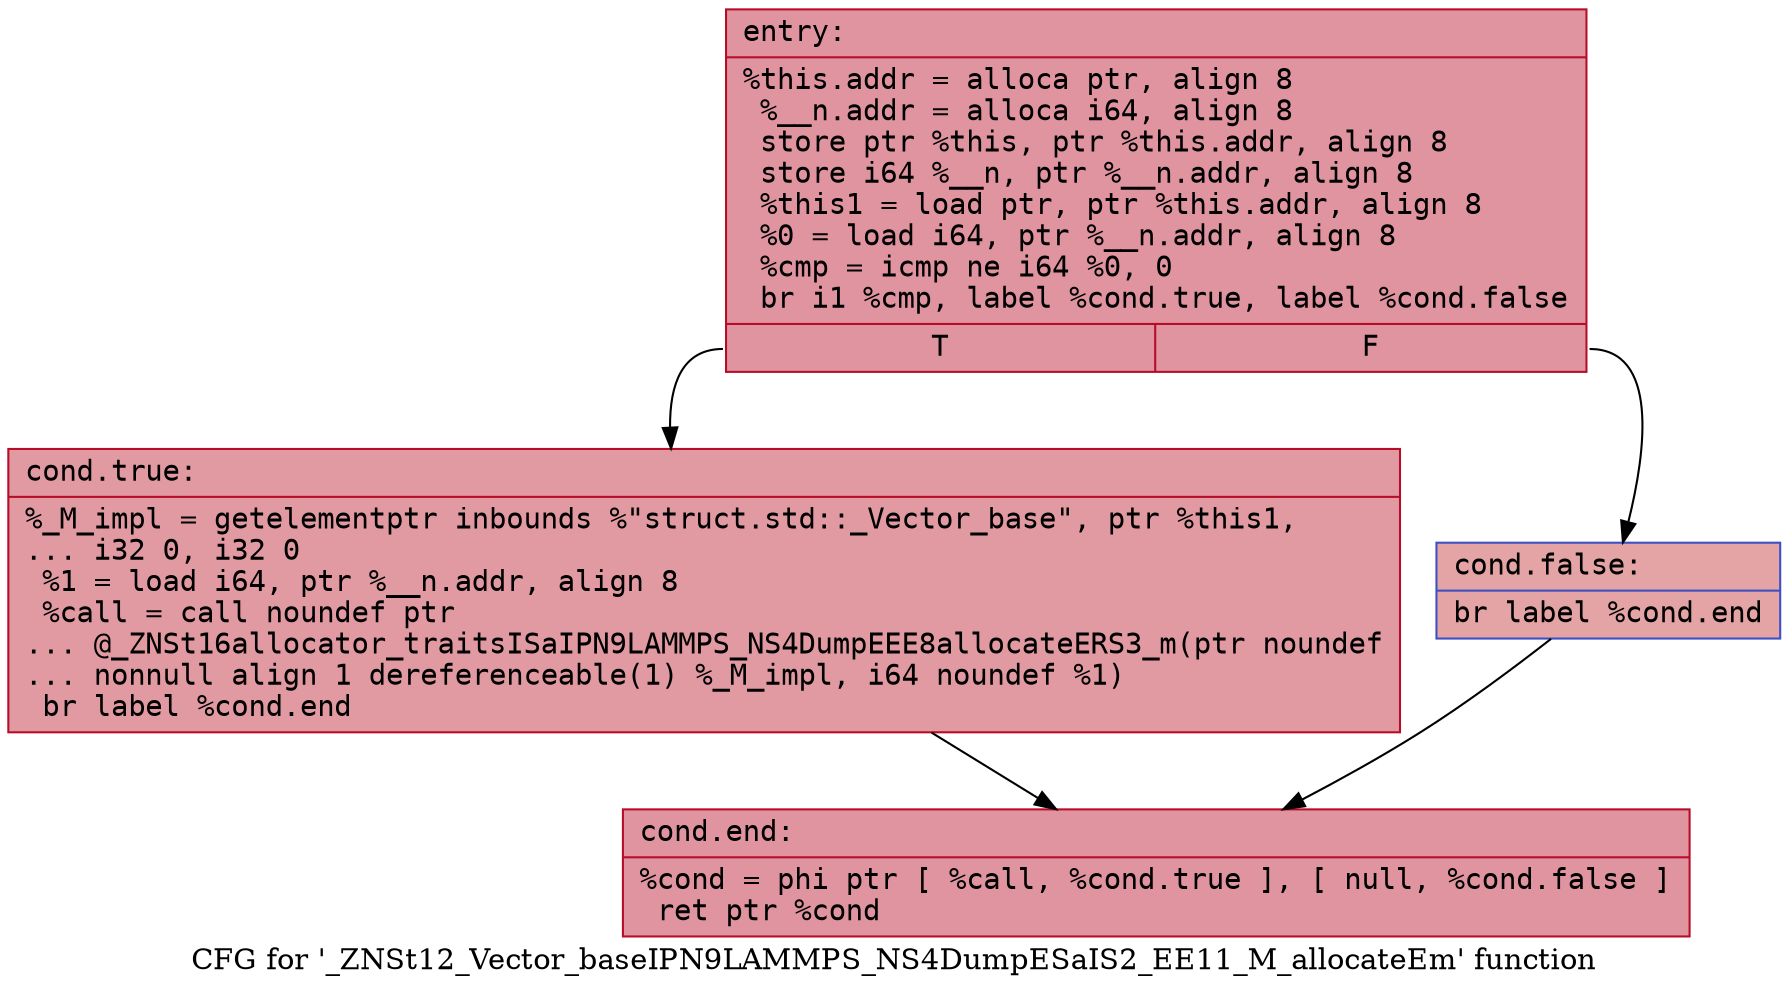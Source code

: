 digraph "CFG for '_ZNSt12_Vector_baseIPN9LAMMPS_NS4DumpESaIS2_EE11_M_allocateEm' function" {
	label="CFG for '_ZNSt12_Vector_baseIPN9LAMMPS_NS4DumpESaIS2_EE11_M_allocateEm' function";

	Node0x559d9a38b160 [shape=record,color="#b70d28ff", style=filled, fillcolor="#b70d2870" fontname="Courier",label="{entry:\l|  %this.addr = alloca ptr, align 8\l  %__n.addr = alloca i64, align 8\l  store ptr %this, ptr %this.addr, align 8\l  store i64 %__n, ptr %__n.addr, align 8\l  %this1 = load ptr, ptr %this.addr, align 8\l  %0 = load i64, ptr %__n.addr, align 8\l  %cmp = icmp ne i64 %0, 0\l  br i1 %cmp, label %cond.true, label %cond.false\l|{<s0>T|<s1>F}}"];
	Node0x559d9a38b160:s0 -> Node0x559d9a38b1b0[tooltip="entry -> cond.true\nProbability 62.50%" ];
	Node0x559d9a38b160:s1 -> Node0x559d9a38b7a0[tooltip="entry -> cond.false\nProbability 37.50%" ];
	Node0x559d9a38b1b0 [shape=record,color="#b70d28ff", style=filled, fillcolor="#bb1b2c70" fontname="Courier",label="{cond.true:\l|  %_M_impl = getelementptr inbounds %\"struct.std::_Vector_base\", ptr %this1,\l... i32 0, i32 0\l  %1 = load i64, ptr %__n.addr, align 8\l  %call = call noundef ptr\l... @_ZNSt16allocator_traitsISaIPN9LAMMPS_NS4DumpEEE8allocateERS3_m(ptr noundef\l... nonnull align 1 dereferenceable(1) %_M_impl, i64 noundef %1)\l  br label %cond.end\l}"];
	Node0x559d9a38b1b0 -> Node0x559d9a38b980[tooltip="cond.true -> cond.end\nProbability 100.00%" ];
	Node0x559d9a38b7a0 [shape=record,color="#3d50c3ff", style=filled, fillcolor="#c32e3170" fontname="Courier",label="{cond.false:\l|  br label %cond.end\l}"];
	Node0x559d9a38b7a0 -> Node0x559d9a38b980[tooltip="cond.false -> cond.end\nProbability 100.00%" ];
	Node0x559d9a38b980 [shape=record,color="#b70d28ff", style=filled, fillcolor="#b70d2870" fontname="Courier",label="{cond.end:\l|  %cond = phi ptr [ %call, %cond.true ], [ null, %cond.false ]\l  ret ptr %cond\l}"];
}
